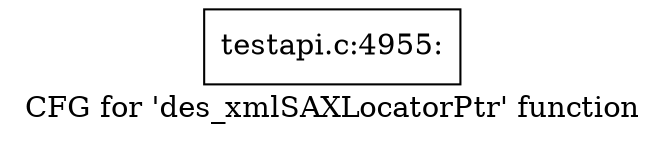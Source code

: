 digraph "CFG for 'des_xmlSAXLocatorPtr' function" {
	label="CFG for 'des_xmlSAXLocatorPtr' function";

	Node0x42f6ce0 [shape=record,label="{testapi.c:4955:}"];
}
